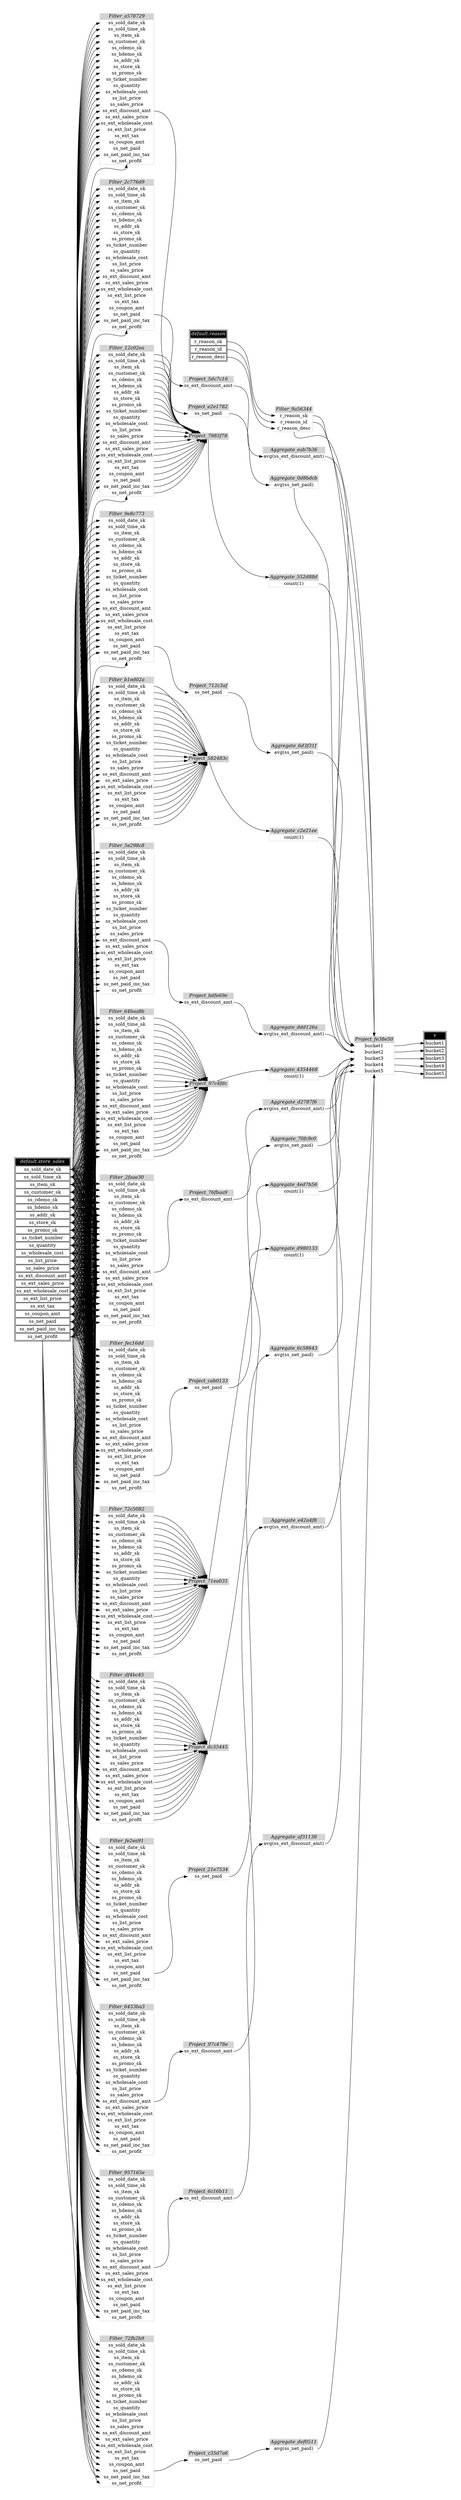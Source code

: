 // Automatically generated by TPCDSFlowTestSuite


digraph {
  graph [pad="0.5" nodesep="0.5" ranksep="1" fontname="Helvetica" rankdir=LR];
  node [shape=plaintext]

  
"Aggregate_0d8bdcb" [label=<
<table color="lightgray" border="1" cellborder="0" cellspacing="0">
  <tr><td bgcolor="lightgray" port="nodeName"><i>Aggregate_0d8bdcb</i></td></tr>
  <tr><td port="0">avg(ss_net_paid)</td></tr>
</table>>];
     

"Aggregate_4354468" [label=<
<table color="lightgray" border="1" cellborder="0" cellspacing="0">
  <tr><td bgcolor="lightgray" port="nodeName"><i>Aggregate_4354468</i></td></tr>
  <tr><td port="0">count(1)</td></tr>
</table>>];
     

"Aggregate_4ed7b56" [label=<
<table color="lightgray" border="1" cellborder="0" cellspacing="0">
  <tr><td bgcolor="lightgray" port="nodeName"><i>Aggregate_4ed7b56</i></td></tr>
  <tr><td port="0">count(1)</td></tr>
</table>>];
     

"Aggregate_552d88d" [label=<
<table color="lightgray" border="1" cellborder="0" cellspacing="0">
  <tr><td bgcolor="lightgray" port="nodeName"><i>Aggregate_552d88d</i></td></tr>
  <tr><td port="0">count(1)</td></tr>
</table>>];
     

"Aggregate_6c58643" [label=<
<table color="lightgray" border="1" cellborder="0" cellspacing="0">
  <tr><td bgcolor="lightgray" port="nodeName"><i>Aggregate_6c58643</i></td></tr>
  <tr><td port="0">avg(ss_net_paid)</td></tr>
</table>>];
     

"Aggregate_6d3f31f" [label=<
<table color="lightgray" border="1" cellborder="0" cellspacing="0">
  <tr><td bgcolor="lightgray" port="nodeName"><i>Aggregate_6d3f31f</i></td></tr>
  <tr><td port="0">avg(ss_net_paid)</td></tr>
</table>>];
     

"Aggregate_70fc9c0" [label=<
<table color="lightgray" border="1" cellborder="0" cellspacing="0">
  <tr><td bgcolor="lightgray" port="nodeName"><i>Aggregate_70fc9c0</i></td></tr>
  <tr><td port="0">avg(ss_net_paid)</td></tr>
</table>>];
     

"Aggregate_af31138" [label=<
<table color="lightgray" border="1" cellborder="0" cellspacing="0">
  <tr><td bgcolor="lightgray" port="nodeName"><i>Aggregate_af31138</i></td></tr>
  <tr><td port="0">avg(ss_ext_discount_amt)</td></tr>
</table>>];
     

"Aggregate_c2e21ee" [label=<
<table color="lightgray" border="1" cellborder="0" cellspacing="0">
  <tr><td bgcolor="lightgray" port="nodeName"><i>Aggregate_c2e21ee</i></td></tr>
  <tr><td port="0">count(1)</td></tr>
</table>>];
     

"Aggregate_d2787f6" [label=<
<table color="lightgray" border="1" cellborder="0" cellspacing="0">
  <tr><td bgcolor="lightgray" port="nodeName"><i>Aggregate_d2787f6</i></td></tr>
  <tr><td port="0">avg(ss_ext_discount_amt)</td></tr>
</table>>];
     

"Aggregate_d980133" [label=<
<table color="lightgray" border="1" cellborder="0" cellspacing="0">
  <tr><td bgcolor="lightgray" port="nodeName"><i>Aggregate_d980133</i></td></tr>
  <tr><td port="0">count(1)</td></tr>
</table>>];
     

"Aggregate_ddd126a" [label=<
<table color="lightgray" border="1" cellborder="0" cellspacing="0">
  <tr><td bgcolor="lightgray" port="nodeName"><i>Aggregate_ddd126a</i></td></tr>
  <tr><td port="0">avg(ss_ext_discount_amt)</td></tr>
</table>>];
     

"Aggregate_def0511" [label=<
<table color="lightgray" border="1" cellborder="0" cellspacing="0">
  <tr><td bgcolor="lightgray" port="nodeName"><i>Aggregate_def0511</i></td></tr>
  <tr><td port="0">avg(ss_net_paid)</td></tr>
</table>>];
     

"Aggregate_e42a4f8" [label=<
<table color="lightgray" border="1" cellborder="0" cellspacing="0">
  <tr><td bgcolor="lightgray" port="nodeName"><i>Aggregate_e42a4f8</i></td></tr>
  <tr><td port="0">avg(ss_ext_discount_amt)</td></tr>
</table>>];
     

"Aggregate_eab7b36" [label=<
<table color="lightgray" border="1" cellborder="0" cellspacing="0">
  <tr><td bgcolor="lightgray" port="nodeName"><i>Aggregate_eab7b36</i></td></tr>
  <tr><td port="0">avg(ss_ext_discount_amt)</td></tr>
</table>>];
     

"Filter_12c02ea" [label=<
<table color="lightgray" border="1" cellborder="0" cellspacing="0">
  <tr><td bgcolor="lightgray" port="nodeName"><i>Filter_12c02ea</i></td></tr>
  <tr><td port="0">ss_sold_date_sk</td></tr>
<tr><td port="1">ss_sold_time_sk</td></tr>
<tr><td port="2">ss_item_sk</td></tr>
<tr><td port="3">ss_customer_sk</td></tr>
<tr><td port="4">ss_cdemo_sk</td></tr>
<tr><td port="5">ss_hdemo_sk</td></tr>
<tr><td port="6">ss_addr_sk</td></tr>
<tr><td port="7">ss_store_sk</td></tr>
<tr><td port="8">ss_promo_sk</td></tr>
<tr><td port="9">ss_ticket_number</td></tr>
<tr><td port="10">ss_quantity</td></tr>
<tr><td port="11">ss_wholesale_cost</td></tr>
<tr><td port="12">ss_list_price</td></tr>
<tr><td port="13">ss_sales_price</td></tr>
<tr><td port="14">ss_ext_discount_amt</td></tr>
<tr><td port="15">ss_ext_sales_price</td></tr>
<tr><td port="16">ss_ext_wholesale_cost</td></tr>
<tr><td port="17">ss_ext_list_price</td></tr>
<tr><td port="18">ss_ext_tax</td></tr>
<tr><td port="19">ss_coupon_amt</td></tr>
<tr><td port="20">ss_net_paid</td></tr>
<tr><td port="21">ss_net_paid_inc_tax</td></tr>
<tr><td port="22">ss_net_profit</td></tr>
</table>>];
     

"Filter_2c776d9" [label=<
<table color="lightgray" border="1" cellborder="0" cellspacing="0">
  <tr><td bgcolor="lightgray" port="nodeName"><i>Filter_2c776d9</i></td></tr>
  <tr><td port="0">ss_sold_date_sk</td></tr>
<tr><td port="1">ss_sold_time_sk</td></tr>
<tr><td port="2">ss_item_sk</td></tr>
<tr><td port="3">ss_customer_sk</td></tr>
<tr><td port="4">ss_cdemo_sk</td></tr>
<tr><td port="5">ss_hdemo_sk</td></tr>
<tr><td port="6">ss_addr_sk</td></tr>
<tr><td port="7">ss_store_sk</td></tr>
<tr><td port="8">ss_promo_sk</td></tr>
<tr><td port="9">ss_ticket_number</td></tr>
<tr><td port="10">ss_quantity</td></tr>
<tr><td port="11">ss_wholesale_cost</td></tr>
<tr><td port="12">ss_list_price</td></tr>
<tr><td port="13">ss_sales_price</td></tr>
<tr><td port="14">ss_ext_discount_amt</td></tr>
<tr><td port="15">ss_ext_sales_price</td></tr>
<tr><td port="16">ss_ext_wholesale_cost</td></tr>
<tr><td port="17">ss_ext_list_price</td></tr>
<tr><td port="18">ss_ext_tax</td></tr>
<tr><td port="19">ss_coupon_amt</td></tr>
<tr><td port="20">ss_net_paid</td></tr>
<tr><td port="21">ss_net_paid_inc_tax</td></tr>
<tr><td port="22">ss_net_profit</td></tr>
</table>>];
     

"Filter_2faae30" [label=<
<table color="lightgray" border="1" cellborder="0" cellspacing="0">
  <tr><td bgcolor="lightgray" port="nodeName"><i>Filter_2faae30</i></td></tr>
  <tr><td port="0">ss_sold_date_sk</td></tr>
<tr><td port="1">ss_sold_time_sk</td></tr>
<tr><td port="2">ss_item_sk</td></tr>
<tr><td port="3">ss_customer_sk</td></tr>
<tr><td port="4">ss_cdemo_sk</td></tr>
<tr><td port="5">ss_hdemo_sk</td></tr>
<tr><td port="6">ss_addr_sk</td></tr>
<tr><td port="7">ss_store_sk</td></tr>
<tr><td port="8">ss_promo_sk</td></tr>
<tr><td port="9">ss_ticket_number</td></tr>
<tr><td port="10">ss_quantity</td></tr>
<tr><td port="11">ss_wholesale_cost</td></tr>
<tr><td port="12">ss_list_price</td></tr>
<tr><td port="13">ss_sales_price</td></tr>
<tr><td port="14">ss_ext_discount_amt</td></tr>
<tr><td port="15">ss_ext_sales_price</td></tr>
<tr><td port="16">ss_ext_wholesale_cost</td></tr>
<tr><td port="17">ss_ext_list_price</td></tr>
<tr><td port="18">ss_ext_tax</td></tr>
<tr><td port="19">ss_coupon_amt</td></tr>
<tr><td port="20">ss_net_paid</td></tr>
<tr><td port="21">ss_net_paid_inc_tax</td></tr>
<tr><td port="22">ss_net_profit</td></tr>
</table>>];
     

"Filter_5e298c8" [label=<
<table color="lightgray" border="1" cellborder="0" cellspacing="0">
  <tr><td bgcolor="lightgray" port="nodeName"><i>Filter_5e298c8</i></td></tr>
  <tr><td port="0">ss_sold_date_sk</td></tr>
<tr><td port="1">ss_sold_time_sk</td></tr>
<tr><td port="2">ss_item_sk</td></tr>
<tr><td port="3">ss_customer_sk</td></tr>
<tr><td port="4">ss_cdemo_sk</td></tr>
<tr><td port="5">ss_hdemo_sk</td></tr>
<tr><td port="6">ss_addr_sk</td></tr>
<tr><td port="7">ss_store_sk</td></tr>
<tr><td port="8">ss_promo_sk</td></tr>
<tr><td port="9">ss_ticket_number</td></tr>
<tr><td port="10">ss_quantity</td></tr>
<tr><td port="11">ss_wholesale_cost</td></tr>
<tr><td port="12">ss_list_price</td></tr>
<tr><td port="13">ss_sales_price</td></tr>
<tr><td port="14">ss_ext_discount_amt</td></tr>
<tr><td port="15">ss_ext_sales_price</td></tr>
<tr><td port="16">ss_ext_wholesale_cost</td></tr>
<tr><td port="17">ss_ext_list_price</td></tr>
<tr><td port="18">ss_ext_tax</td></tr>
<tr><td port="19">ss_coupon_amt</td></tr>
<tr><td port="20">ss_net_paid</td></tr>
<tr><td port="21">ss_net_paid_inc_tax</td></tr>
<tr><td port="22">ss_net_profit</td></tr>
</table>>];
     

"Filter_6453ba3" [label=<
<table color="lightgray" border="1" cellborder="0" cellspacing="0">
  <tr><td bgcolor="lightgray" port="nodeName"><i>Filter_6453ba3</i></td></tr>
  <tr><td port="0">ss_sold_date_sk</td></tr>
<tr><td port="1">ss_sold_time_sk</td></tr>
<tr><td port="2">ss_item_sk</td></tr>
<tr><td port="3">ss_customer_sk</td></tr>
<tr><td port="4">ss_cdemo_sk</td></tr>
<tr><td port="5">ss_hdemo_sk</td></tr>
<tr><td port="6">ss_addr_sk</td></tr>
<tr><td port="7">ss_store_sk</td></tr>
<tr><td port="8">ss_promo_sk</td></tr>
<tr><td port="9">ss_ticket_number</td></tr>
<tr><td port="10">ss_quantity</td></tr>
<tr><td port="11">ss_wholesale_cost</td></tr>
<tr><td port="12">ss_list_price</td></tr>
<tr><td port="13">ss_sales_price</td></tr>
<tr><td port="14">ss_ext_discount_amt</td></tr>
<tr><td port="15">ss_ext_sales_price</td></tr>
<tr><td port="16">ss_ext_wholesale_cost</td></tr>
<tr><td port="17">ss_ext_list_price</td></tr>
<tr><td port="18">ss_ext_tax</td></tr>
<tr><td port="19">ss_coupon_amt</td></tr>
<tr><td port="20">ss_net_paid</td></tr>
<tr><td port="21">ss_net_paid_inc_tax</td></tr>
<tr><td port="22">ss_net_profit</td></tr>
</table>>];
     

"Filter_64baa8b" [label=<
<table color="lightgray" border="1" cellborder="0" cellspacing="0">
  <tr><td bgcolor="lightgray" port="nodeName"><i>Filter_64baa8b</i></td></tr>
  <tr><td port="0">ss_sold_date_sk</td></tr>
<tr><td port="1">ss_sold_time_sk</td></tr>
<tr><td port="2">ss_item_sk</td></tr>
<tr><td port="3">ss_customer_sk</td></tr>
<tr><td port="4">ss_cdemo_sk</td></tr>
<tr><td port="5">ss_hdemo_sk</td></tr>
<tr><td port="6">ss_addr_sk</td></tr>
<tr><td port="7">ss_store_sk</td></tr>
<tr><td port="8">ss_promo_sk</td></tr>
<tr><td port="9">ss_ticket_number</td></tr>
<tr><td port="10">ss_quantity</td></tr>
<tr><td port="11">ss_wholesale_cost</td></tr>
<tr><td port="12">ss_list_price</td></tr>
<tr><td port="13">ss_sales_price</td></tr>
<tr><td port="14">ss_ext_discount_amt</td></tr>
<tr><td port="15">ss_ext_sales_price</td></tr>
<tr><td port="16">ss_ext_wholesale_cost</td></tr>
<tr><td port="17">ss_ext_list_price</td></tr>
<tr><td port="18">ss_ext_tax</td></tr>
<tr><td port="19">ss_coupon_amt</td></tr>
<tr><td port="20">ss_net_paid</td></tr>
<tr><td port="21">ss_net_paid_inc_tax</td></tr>
<tr><td port="22">ss_net_profit</td></tr>
</table>>];
     

"Filter_72c5082" [label=<
<table color="lightgray" border="1" cellborder="0" cellspacing="0">
  <tr><td bgcolor="lightgray" port="nodeName"><i>Filter_72c5082</i></td></tr>
  <tr><td port="0">ss_sold_date_sk</td></tr>
<tr><td port="1">ss_sold_time_sk</td></tr>
<tr><td port="2">ss_item_sk</td></tr>
<tr><td port="3">ss_customer_sk</td></tr>
<tr><td port="4">ss_cdemo_sk</td></tr>
<tr><td port="5">ss_hdemo_sk</td></tr>
<tr><td port="6">ss_addr_sk</td></tr>
<tr><td port="7">ss_store_sk</td></tr>
<tr><td port="8">ss_promo_sk</td></tr>
<tr><td port="9">ss_ticket_number</td></tr>
<tr><td port="10">ss_quantity</td></tr>
<tr><td port="11">ss_wholesale_cost</td></tr>
<tr><td port="12">ss_list_price</td></tr>
<tr><td port="13">ss_sales_price</td></tr>
<tr><td port="14">ss_ext_discount_amt</td></tr>
<tr><td port="15">ss_ext_sales_price</td></tr>
<tr><td port="16">ss_ext_wholesale_cost</td></tr>
<tr><td port="17">ss_ext_list_price</td></tr>
<tr><td port="18">ss_ext_tax</td></tr>
<tr><td port="19">ss_coupon_amt</td></tr>
<tr><td port="20">ss_net_paid</td></tr>
<tr><td port="21">ss_net_paid_inc_tax</td></tr>
<tr><td port="22">ss_net_profit</td></tr>
</table>>];
     

"Filter_72fb2b9" [label=<
<table color="lightgray" border="1" cellborder="0" cellspacing="0">
  <tr><td bgcolor="lightgray" port="nodeName"><i>Filter_72fb2b9</i></td></tr>
  <tr><td port="0">ss_sold_date_sk</td></tr>
<tr><td port="1">ss_sold_time_sk</td></tr>
<tr><td port="2">ss_item_sk</td></tr>
<tr><td port="3">ss_customer_sk</td></tr>
<tr><td port="4">ss_cdemo_sk</td></tr>
<tr><td port="5">ss_hdemo_sk</td></tr>
<tr><td port="6">ss_addr_sk</td></tr>
<tr><td port="7">ss_store_sk</td></tr>
<tr><td port="8">ss_promo_sk</td></tr>
<tr><td port="9">ss_ticket_number</td></tr>
<tr><td port="10">ss_quantity</td></tr>
<tr><td port="11">ss_wholesale_cost</td></tr>
<tr><td port="12">ss_list_price</td></tr>
<tr><td port="13">ss_sales_price</td></tr>
<tr><td port="14">ss_ext_discount_amt</td></tr>
<tr><td port="15">ss_ext_sales_price</td></tr>
<tr><td port="16">ss_ext_wholesale_cost</td></tr>
<tr><td port="17">ss_ext_list_price</td></tr>
<tr><td port="18">ss_ext_tax</td></tr>
<tr><td port="19">ss_coupon_amt</td></tr>
<tr><td port="20">ss_net_paid</td></tr>
<tr><td port="21">ss_net_paid_inc_tax</td></tr>
<tr><td port="22">ss_net_profit</td></tr>
</table>>];
     

"Filter_957165e" [label=<
<table color="lightgray" border="1" cellborder="0" cellspacing="0">
  <tr><td bgcolor="lightgray" port="nodeName"><i>Filter_957165e</i></td></tr>
  <tr><td port="0">ss_sold_date_sk</td></tr>
<tr><td port="1">ss_sold_time_sk</td></tr>
<tr><td port="2">ss_item_sk</td></tr>
<tr><td port="3">ss_customer_sk</td></tr>
<tr><td port="4">ss_cdemo_sk</td></tr>
<tr><td port="5">ss_hdemo_sk</td></tr>
<tr><td port="6">ss_addr_sk</td></tr>
<tr><td port="7">ss_store_sk</td></tr>
<tr><td port="8">ss_promo_sk</td></tr>
<tr><td port="9">ss_ticket_number</td></tr>
<tr><td port="10">ss_quantity</td></tr>
<tr><td port="11">ss_wholesale_cost</td></tr>
<tr><td port="12">ss_list_price</td></tr>
<tr><td port="13">ss_sales_price</td></tr>
<tr><td port="14">ss_ext_discount_amt</td></tr>
<tr><td port="15">ss_ext_sales_price</td></tr>
<tr><td port="16">ss_ext_wholesale_cost</td></tr>
<tr><td port="17">ss_ext_list_price</td></tr>
<tr><td port="18">ss_ext_tax</td></tr>
<tr><td port="19">ss_coupon_amt</td></tr>
<tr><td port="20">ss_net_paid</td></tr>
<tr><td port="21">ss_net_paid_inc_tax</td></tr>
<tr><td port="22">ss_net_profit</td></tr>
</table>>];
     

"Filter_9a56344" [label=<
<table color="lightgray" border="1" cellborder="0" cellspacing="0">
  <tr><td bgcolor="lightgray" port="nodeName"><i>Filter_9a56344</i></td></tr>
  <tr><td port="0">r_reason_sk</td></tr>
<tr><td port="1">r_reason_id</td></tr>
<tr><td port="2">r_reason_desc</td></tr>
</table>>];
     

"Filter_9e8c773" [label=<
<table color="lightgray" border="1" cellborder="0" cellspacing="0">
  <tr><td bgcolor="lightgray" port="nodeName"><i>Filter_9e8c773</i></td></tr>
  <tr><td port="0">ss_sold_date_sk</td></tr>
<tr><td port="1">ss_sold_time_sk</td></tr>
<tr><td port="2">ss_item_sk</td></tr>
<tr><td port="3">ss_customer_sk</td></tr>
<tr><td port="4">ss_cdemo_sk</td></tr>
<tr><td port="5">ss_hdemo_sk</td></tr>
<tr><td port="6">ss_addr_sk</td></tr>
<tr><td port="7">ss_store_sk</td></tr>
<tr><td port="8">ss_promo_sk</td></tr>
<tr><td port="9">ss_ticket_number</td></tr>
<tr><td port="10">ss_quantity</td></tr>
<tr><td port="11">ss_wholesale_cost</td></tr>
<tr><td port="12">ss_list_price</td></tr>
<tr><td port="13">ss_sales_price</td></tr>
<tr><td port="14">ss_ext_discount_amt</td></tr>
<tr><td port="15">ss_ext_sales_price</td></tr>
<tr><td port="16">ss_ext_wholesale_cost</td></tr>
<tr><td port="17">ss_ext_list_price</td></tr>
<tr><td port="18">ss_ext_tax</td></tr>
<tr><td port="19">ss_coupon_amt</td></tr>
<tr><td port="20">ss_net_paid</td></tr>
<tr><td port="21">ss_net_paid_inc_tax</td></tr>
<tr><td port="22">ss_net_profit</td></tr>
</table>>];
     

"Filter_a578729" [label=<
<table color="lightgray" border="1" cellborder="0" cellspacing="0">
  <tr><td bgcolor="lightgray" port="nodeName"><i>Filter_a578729</i></td></tr>
  <tr><td port="0">ss_sold_date_sk</td></tr>
<tr><td port="1">ss_sold_time_sk</td></tr>
<tr><td port="2">ss_item_sk</td></tr>
<tr><td port="3">ss_customer_sk</td></tr>
<tr><td port="4">ss_cdemo_sk</td></tr>
<tr><td port="5">ss_hdemo_sk</td></tr>
<tr><td port="6">ss_addr_sk</td></tr>
<tr><td port="7">ss_store_sk</td></tr>
<tr><td port="8">ss_promo_sk</td></tr>
<tr><td port="9">ss_ticket_number</td></tr>
<tr><td port="10">ss_quantity</td></tr>
<tr><td port="11">ss_wholesale_cost</td></tr>
<tr><td port="12">ss_list_price</td></tr>
<tr><td port="13">ss_sales_price</td></tr>
<tr><td port="14">ss_ext_discount_amt</td></tr>
<tr><td port="15">ss_ext_sales_price</td></tr>
<tr><td port="16">ss_ext_wholesale_cost</td></tr>
<tr><td port="17">ss_ext_list_price</td></tr>
<tr><td port="18">ss_ext_tax</td></tr>
<tr><td port="19">ss_coupon_amt</td></tr>
<tr><td port="20">ss_net_paid</td></tr>
<tr><td port="21">ss_net_paid_inc_tax</td></tr>
<tr><td port="22">ss_net_profit</td></tr>
</table>>];
     

"Filter_b1ed02a" [label=<
<table color="lightgray" border="1" cellborder="0" cellspacing="0">
  <tr><td bgcolor="lightgray" port="nodeName"><i>Filter_b1ed02a</i></td></tr>
  <tr><td port="0">ss_sold_date_sk</td></tr>
<tr><td port="1">ss_sold_time_sk</td></tr>
<tr><td port="2">ss_item_sk</td></tr>
<tr><td port="3">ss_customer_sk</td></tr>
<tr><td port="4">ss_cdemo_sk</td></tr>
<tr><td port="5">ss_hdemo_sk</td></tr>
<tr><td port="6">ss_addr_sk</td></tr>
<tr><td port="7">ss_store_sk</td></tr>
<tr><td port="8">ss_promo_sk</td></tr>
<tr><td port="9">ss_ticket_number</td></tr>
<tr><td port="10">ss_quantity</td></tr>
<tr><td port="11">ss_wholesale_cost</td></tr>
<tr><td port="12">ss_list_price</td></tr>
<tr><td port="13">ss_sales_price</td></tr>
<tr><td port="14">ss_ext_discount_amt</td></tr>
<tr><td port="15">ss_ext_sales_price</td></tr>
<tr><td port="16">ss_ext_wholesale_cost</td></tr>
<tr><td port="17">ss_ext_list_price</td></tr>
<tr><td port="18">ss_ext_tax</td></tr>
<tr><td port="19">ss_coupon_amt</td></tr>
<tr><td port="20">ss_net_paid</td></tr>
<tr><td port="21">ss_net_paid_inc_tax</td></tr>
<tr><td port="22">ss_net_profit</td></tr>
</table>>];
     

"Filter_df4bc45" [label=<
<table color="lightgray" border="1" cellborder="0" cellspacing="0">
  <tr><td bgcolor="lightgray" port="nodeName"><i>Filter_df4bc45</i></td></tr>
  <tr><td port="0">ss_sold_date_sk</td></tr>
<tr><td port="1">ss_sold_time_sk</td></tr>
<tr><td port="2">ss_item_sk</td></tr>
<tr><td port="3">ss_customer_sk</td></tr>
<tr><td port="4">ss_cdemo_sk</td></tr>
<tr><td port="5">ss_hdemo_sk</td></tr>
<tr><td port="6">ss_addr_sk</td></tr>
<tr><td port="7">ss_store_sk</td></tr>
<tr><td port="8">ss_promo_sk</td></tr>
<tr><td port="9">ss_ticket_number</td></tr>
<tr><td port="10">ss_quantity</td></tr>
<tr><td port="11">ss_wholesale_cost</td></tr>
<tr><td port="12">ss_list_price</td></tr>
<tr><td port="13">ss_sales_price</td></tr>
<tr><td port="14">ss_ext_discount_amt</td></tr>
<tr><td port="15">ss_ext_sales_price</td></tr>
<tr><td port="16">ss_ext_wholesale_cost</td></tr>
<tr><td port="17">ss_ext_list_price</td></tr>
<tr><td port="18">ss_ext_tax</td></tr>
<tr><td port="19">ss_coupon_amt</td></tr>
<tr><td port="20">ss_net_paid</td></tr>
<tr><td port="21">ss_net_paid_inc_tax</td></tr>
<tr><td port="22">ss_net_profit</td></tr>
</table>>];
     

"Filter_fe2ea91" [label=<
<table color="lightgray" border="1" cellborder="0" cellspacing="0">
  <tr><td bgcolor="lightgray" port="nodeName"><i>Filter_fe2ea91</i></td></tr>
  <tr><td port="0">ss_sold_date_sk</td></tr>
<tr><td port="1">ss_sold_time_sk</td></tr>
<tr><td port="2">ss_item_sk</td></tr>
<tr><td port="3">ss_customer_sk</td></tr>
<tr><td port="4">ss_cdemo_sk</td></tr>
<tr><td port="5">ss_hdemo_sk</td></tr>
<tr><td port="6">ss_addr_sk</td></tr>
<tr><td port="7">ss_store_sk</td></tr>
<tr><td port="8">ss_promo_sk</td></tr>
<tr><td port="9">ss_ticket_number</td></tr>
<tr><td port="10">ss_quantity</td></tr>
<tr><td port="11">ss_wholesale_cost</td></tr>
<tr><td port="12">ss_list_price</td></tr>
<tr><td port="13">ss_sales_price</td></tr>
<tr><td port="14">ss_ext_discount_amt</td></tr>
<tr><td port="15">ss_ext_sales_price</td></tr>
<tr><td port="16">ss_ext_wholesale_cost</td></tr>
<tr><td port="17">ss_ext_list_price</td></tr>
<tr><td port="18">ss_ext_tax</td></tr>
<tr><td port="19">ss_coupon_amt</td></tr>
<tr><td port="20">ss_net_paid</td></tr>
<tr><td port="21">ss_net_paid_inc_tax</td></tr>
<tr><td port="22">ss_net_profit</td></tr>
</table>>];
     

"Filter_fec16dd" [label=<
<table color="lightgray" border="1" cellborder="0" cellspacing="0">
  <tr><td bgcolor="lightgray" port="nodeName"><i>Filter_fec16dd</i></td></tr>
  <tr><td port="0">ss_sold_date_sk</td></tr>
<tr><td port="1">ss_sold_time_sk</td></tr>
<tr><td port="2">ss_item_sk</td></tr>
<tr><td port="3">ss_customer_sk</td></tr>
<tr><td port="4">ss_cdemo_sk</td></tr>
<tr><td port="5">ss_hdemo_sk</td></tr>
<tr><td port="6">ss_addr_sk</td></tr>
<tr><td port="7">ss_store_sk</td></tr>
<tr><td port="8">ss_promo_sk</td></tr>
<tr><td port="9">ss_ticket_number</td></tr>
<tr><td port="10">ss_quantity</td></tr>
<tr><td port="11">ss_wholesale_cost</td></tr>
<tr><td port="12">ss_list_price</td></tr>
<tr><td port="13">ss_sales_price</td></tr>
<tr><td port="14">ss_ext_discount_amt</td></tr>
<tr><td port="15">ss_ext_sales_price</td></tr>
<tr><td port="16">ss_ext_wholesale_cost</td></tr>
<tr><td port="17">ss_ext_list_price</td></tr>
<tr><td port="18">ss_ext_tax</td></tr>
<tr><td port="19">ss_coupon_amt</td></tr>
<tr><td port="20">ss_net_paid</td></tr>
<tr><td port="21">ss_net_paid_inc_tax</td></tr>
<tr><td port="22">ss_net_profit</td></tr>
</table>>];
     

"Project_21e7534" [label=<
<table color="lightgray" border="1" cellborder="0" cellspacing="0">
  <tr><td bgcolor="lightgray" port="nodeName"><i>Project_21e7534</i></td></tr>
  <tr><td port="0">ss_net_paid</td></tr>
</table>>];
     

"Project_582483c" [label=<
<table color="lightgray" border="1" cellborder="0" cellspacing="0">
  <tr><td bgcolor="lightgray" port="nodeName"><i>Project_582483c</i></td></tr>
  
</table>>];
     

"Project_5dc7c16" [label=<
<table color="lightgray" border="1" cellborder="0" cellspacing="0">
  <tr><td bgcolor="lightgray" port="nodeName"><i>Project_5dc7c16</i></td></tr>
  <tr><td port="0">ss_ext_discount_amt</td></tr>
</table>>];
     

"Project_6c16b11" [label=<
<table color="lightgray" border="1" cellborder="0" cellspacing="0">
  <tr><td bgcolor="lightgray" port="nodeName"><i>Project_6c16b11</i></td></tr>
  <tr><td port="0">ss_ext_discount_amt</td></tr>
</table>>];
     

"Project_712c3af" [label=<
<table color="lightgray" border="1" cellborder="0" cellspacing="0">
  <tr><td bgcolor="lightgray" port="nodeName"><i>Project_712c3af</i></td></tr>
  <tr><td port="0">ss_net_paid</td></tr>
</table>>];
     

"Project_71ea031" [label=<
<table color="lightgray" border="1" cellborder="0" cellspacing="0">
  <tr><td bgcolor="lightgray" port="nodeName"><i>Project_71ea031</i></td></tr>
  
</table>>];
     

"Project_76fbaa9" [label=<
<table color="lightgray" border="1" cellborder="0" cellspacing="0">
  <tr><td bgcolor="lightgray" port="nodeName"><i>Project_76fbaa9</i></td></tr>
  <tr><td port="0">ss_ext_discount_amt</td></tr>
</table>>];
     

"Project_7985f78" [label=<
<table color="lightgray" border="1" cellborder="0" cellspacing="0">
  <tr><td bgcolor="lightgray" port="nodeName"><i>Project_7985f78</i></td></tr>
  
</table>>];
     

"Project_97c478e" [label=<
<table color="lightgray" border="1" cellborder="0" cellspacing="0">
  <tr><td bgcolor="lightgray" port="nodeName"><i>Project_97c478e</i></td></tr>
  <tr><td port="0">ss_ext_discount_amt</td></tr>
</table>>];
     

"Project_97c4fdc" [label=<
<table color="lightgray" border="1" cellborder="0" cellspacing="0">
  <tr><td bgcolor="lightgray" port="nodeName"><i>Project_97c4fdc</i></td></tr>
  
</table>>];
     

"Project_bdfe69e" [label=<
<table color="lightgray" border="1" cellborder="0" cellspacing="0">
  <tr><td bgcolor="lightgray" port="nodeName"><i>Project_bdfe69e</i></td></tr>
  <tr><td port="0">ss_ext_discount_amt</td></tr>
</table>>];
     

"Project_c35d7a6" [label=<
<table color="lightgray" border="1" cellborder="0" cellspacing="0">
  <tr><td bgcolor="lightgray" port="nodeName"><i>Project_c35d7a6</i></td></tr>
  <tr><td port="0">ss_net_paid</td></tr>
</table>>];
     

"Project_cab0133" [label=<
<table color="lightgray" border="1" cellborder="0" cellspacing="0">
  <tr><td bgcolor="lightgray" port="nodeName"><i>Project_cab0133</i></td></tr>
  <tr><td port="0">ss_net_paid</td></tr>
</table>>];
     

"Project_dc35445" [label=<
<table color="lightgray" border="1" cellborder="0" cellspacing="0">
  <tr><td bgcolor="lightgray" port="nodeName"><i>Project_dc35445</i></td></tr>
  
</table>>];
     

"Project_e2e1782" [label=<
<table color="lightgray" border="1" cellborder="0" cellspacing="0">
  <tr><td bgcolor="lightgray" port="nodeName"><i>Project_e2e1782</i></td></tr>
  <tr><td port="0">ss_net_paid</td></tr>
</table>>];
     

"Project_fe38e50" [label=<
<table color="lightgray" border="1" cellborder="0" cellspacing="0">
  <tr><td bgcolor="lightgray" port="nodeName"><i>Project_fe38e50</i></td></tr>
  <tr><td port="0">bucket1</td></tr>
<tr><td port="1">bucket2</td></tr>
<tr><td port="2">bucket3</td></tr>
<tr><td port="3">bucket4</td></tr>
<tr><td port="4">bucket5</td></tr>
</table>>];
     

"default.reason" [color="black" label=<
<table>
  <tr><td bgcolor="black" port="nodeName"><i><font color="white">default.reason</font></i></td></tr>
  <tr><td port="0">r_reason_sk</td></tr>
<tr><td port="1">r_reason_id</td></tr>
<tr><td port="2">r_reason_desc</td></tr>
</table>>];
     

"default.store_sales" [color="black" label=<
<table>
  <tr><td bgcolor="black" port="nodeName"><i><font color="white">default.store_sales</font></i></td></tr>
  <tr><td port="0">ss_sold_date_sk</td></tr>
<tr><td port="1">ss_sold_time_sk</td></tr>
<tr><td port="2">ss_item_sk</td></tr>
<tr><td port="3">ss_customer_sk</td></tr>
<tr><td port="4">ss_cdemo_sk</td></tr>
<tr><td port="5">ss_hdemo_sk</td></tr>
<tr><td port="6">ss_addr_sk</td></tr>
<tr><td port="7">ss_store_sk</td></tr>
<tr><td port="8">ss_promo_sk</td></tr>
<tr><td port="9">ss_ticket_number</td></tr>
<tr><td port="10">ss_quantity</td></tr>
<tr><td port="11">ss_wholesale_cost</td></tr>
<tr><td port="12">ss_list_price</td></tr>
<tr><td port="13">ss_sales_price</td></tr>
<tr><td port="14">ss_ext_discount_amt</td></tr>
<tr><td port="15">ss_ext_sales_price</td></tr>
<tr><td port="16">ss_ext_wholesale_cost</td></tr>
<tr><td port="17">ss_ext_list_price</td></tr>
<tr><td port="18">ss_ext_tax</td></tr>
<tr><td port="19">ss_coupon_amt</td></tr>
<tr><td port="20">ss_net_paid</td></tr>
<tr><td port="21">ss_net_paid_inc_tax</td></tr>
<tr><td port="22">ss_net_profit</td></tr>
</table>>];
     

"v" [color="black" label=<
<table>
  <tr><td bgcolor="black" port="nodeName"><i><font color="white">v</font></i></td></tr>
  <tr><td port="0">bucket1</td></tr>
<tr><td port="1">bucket2</td></tr>
<tr><td port="2">bucket3</td></tr>
<tr><td port="3">bucket4</td></tr>
<tr><td port="4">bucket5</td></tr>
</table>>];
     
  "Aggregate_0d8bdcb":0 -> "Project_fe38e50":0;
"Aggregate_4354468":0 -> "Project_fe38e50":2;
"Aggregate_4ed7b56":0 -> "Project_fe38e50":4;
"Aggregate_552d88d":0 -> "Project_fe38e50":0;
"Aggregate_6c58643":0 -> "Project_fe38e50":3;
"Aggregate_6d3f31f":0 -> "Project_fe38e50":1;
"Aggregate_70fc9c0":0 -> "Project_fe38e50":2;
"Aggregate_af31138":0 -> "Project_fe38e50":2;
"Aggregate_c2e21ee":0 -> "Project_fe38e50":1;
"Aggregate_d2787f6":0 -> "Project_fe38e50":3;
"Aggregate_d980133":0 -> "Project_fe38e50":3;
"Aggregate_ddd126a":0 -> "Project_fe38e50":1;
"Aggregate_def0511":0 -> "Project_fe38e50":4;
"Aggregate_e42a4f8":0 -> "Project_fe38e50":4;
"Aggregate_eab7b36":0 -> "Project_fe38e50":0;
"Filter_12c02ea":0 -> "Project_7985f78":nodeName;
"Filter_12c02ea":1 -> "Project_7985f78":nodeName;
"Filter_12c02ea":10 -> "Project_7985f78":nodeName;
"Filter_12c02ea":11 -> "Project_7985f78":nodeName;
"Filter_12c02ea":12 -> "Project_7985f78":nodeName;
"Filter_12c02ea":13 -> "Project_7985f78":nodeName;
"Filter_12c02ea":14 -> "Project_7985f78":nodeName;
"Filter_12c02ea":15 -> "Project_7985f78":nodeName;
"Filter_12c02ea":16 -> "Project_7985f78":nodeName;
"Filter_12c02ea":17 -> "Project_7985f78":nodeName;
"Filter_12c02ea":18 -> "Project_7985f78":nodeName;
"Filter_12c02ea":19 -> "Project_7985f78":nodeName;
"Filter_12c02ea":2 -> "Project_7985f78":nodeName;
"Filter_12c02ea":20 -> "Project_7985f78":nodeName;
"Filter_12c02ea":21 -> "Project_7985f78":nodeName;
"Filter_12c02ea":22 -> "Project_7985f78":nodeName;
"Filter_12c02ea":3 -> "Project_7985f78":nodeName;
"Filter_12c02ea":4 -> "Project_7985f78":nodeName;
"Filter_12c02ea":5 -> "Project_7985f78":nodeName;
"Filter_12c02ea":6 -> "Project_7985f78":nodeName;
"Filter_12c02ea":7 -> "Project_7985f78":nodeName;
"Filter_12c02ea":8 -> "Project_7985f78":nodeName;
"Filter_12c02ea":9 -> "Project_7985f78":nodeName;
"Filter_2c776d9":20 -> "Project_e2e1782":0;
"Filter_2faae30":14 -> "Project_76fbaa9":0;
"Filter_5e298c8":14 -> "Project_bdfe69e":0;
"Filter_6453ba3":14 -> "Project_97c478e":0;
"Filter_64baa8b":0 -> "Project_97c4fdc":nodeName;
"Filter_64baa8b":1 -> "Project_97c4fdc":nodeName;
"Filter_64baa8b":10 -> "Project_97c4fdc":nodeName;
"Filter_64baa8b":11 -> "Project_97c4fdc":nodeName;
"Filter_64baa8b":12 -> "Project_97c4fdc":nodeName;
"Filter_64baa8b":13 -> "Project_97c4fdc":nodeName;
"Filter_64baa8b":14 -> "Project_97c4fdc":nodeName;
"Filter_64baa8b":15 -> "Project_97c4fdc":nodeName;
"Filter_64baa8b":16 -> "Project_97c4fdc":nodeName;
"Filter_64baa8b":17 -> "Project_97c4fdc":nodeName;
"Filter_64baa8b":18 -> "Project_97c4fdc":nodeName;
"Filter_64baa8b":19 -> "Project_97c4fdc":nodeName;
"Filter_64baa8b":2 -> "Project_97c4fdc":nodeName;
"Filter_64baa8b":20 -> "Project_97c4fdc":nodeName;
"Filter_64baa8b":21 -> "Project_97c4fdc":nodeName;
"Filter_64baa8b":22 -> "Project_97c4fdc":nodeName;
"Filter_64baa8b":3 -> "Project_97c4fdc":nodeName;
"Filter_64baa8b":4 -> "Project_97c4fdc":nodeName;
"Filter_64baa8b":5 -> "Project_97c4fdc":nodeName;
"Filter_64baa8b":6 -> "Project_97c4fdc":nodeName;
"Filter_64baa8b":7 -> "Project_97c4fdc":nodeName;
"Filter_64baa8b":8 -> "Project_97c4fdc":nodeName;
"Filter_64baa8b":9 -> "Project_97c4fdc":nodeName;
"Filter_72c5082":0 -> "Project_71ea031":nodeName;
"Filter_72c5082":1 -> "Project_71ea031":nodeName;
"Filter_72c5082":10 -> "Project_71ea031":nodeName;
"Filter_72c5082":11 -> "Project_71ea031":nodeName;
"Filter_72c5082":12 -> "Project_71ea031":nodeName;
"Filter_72c5082":13 -> "Project_71ea031":nodeName;
"Filter_72c5082":14 -> "Project_71ea031":nodeName;
"Filter_72c5082":15 -> "Project_71ea031":nodeName;
"Filter_72c5082":16 -> "Project_71ea031":nodeName;
"Filter_72c5082":17 -> "Project_71ea031":nodeName;
"Filter_72c5082":18 -> "Project_71ea031":nodeName;
"Filter_72c5082":19 -> "Project_71ea031":nodeName;
"Filter_72c5082":2 -> "Project_71ea031":nodeName;
"Filter_72c5082":20 -> "Project_71ea031":nodeName;
"Filter_72c5082":21 -> "Project_71ea031":nodeName;
"Filter_72c5082":22 -> "Project_71ea031":nodeName;
"Filter_72c5082":3 -> "Project_71ea031":nodeName;
"Filter_72c5082":4 -> "Project_71ea031":nodeName;
"Filter_72c5082":5 -> "Project_71ea031":nodeName;
"Filter_72c5082":6 -> "Project_71ea031":nodeName;
"Filter_72c5082":7 -> "Project_71ea031":nodeName;
"Filter_72c5082":8 -> "Project_71ea031":nodeName;
"Filter_72c5082":9 -> "Project_71ea031":nodeName;
"Filter_72fb2b9":20 -> "Project_c35d7a6":0;
"Filter_957165e":14 -> "Project_6c16b11":0;
"Filter_9a56344":0 -> "Project_fe38e50":nodeName;
"Filter_9a56344":1 -> "Project_fe38e50":nodeName;
"Filter_9a56344":2 -> "Project_fe38e50":nodeName;
"Filter_9e8c773":20 -> "Project_712c3af":0;
"Filter_a578729":14 -> "Project_5dc7c16":0;
"Filter_b1ed02a":0 -> "Project_582483c":nodeName;
"Filter_b1ed02a":1 -> "Project_582483c":nodeName;
"Filter_b1ed02a":10 -> "Project_582483c":nodeName;
"Filter_b1ed02a":11 -> "Project_582483c":nodeName;
"Filter_b1ed02a":12 -> "Project_582483c":nodeName;
"Filter_b1ed02a":13 -> "Project_582483c":nodeName;
"Filter_b1ed02a":14 -> "Project_582483c":nodeName;
"Filter_b1ed02a":15 -> "Project_582483c":nodeName;
"Filter_b1ed02a":16 -> "Project_582483c":nodeName;
"Filter_b1ed02a":17 -> "Project_582483c":nodeName;
"Filter_b1ed02a":18 -> "Project_582483c":nodeName;
"Filter_b1ed02a":19 -> "Project_582483c":nodeName;
"Filter_b1ed02a":2 -> "Project_582483c":nodeName;
"Filter_b1ed02a":20 -> "Project_582483c":nodeName;
"Filter_b1ed02a":21 -> "Project_582483c":nodeName;
"Filter_b1ed02a":22 -> "Project_582483c":nodeName;
"Filter_b1ed02a":3 -> "Project_582483c":nodeName;
"Filter_b1ed02a":4 -> "Project_582483c":nodeName;
"Filter_b1ed02a":5 -> "Project_582483c":nodeName;
"Filter_b1ed02a":6 -> "Project_582483c":nodeName;
"Filter_b1ed02a":7 -> "Project_582483c":nodeName;
"Filter_b1ed02a":8 -> "Project_582483c":nodeName;
"Filter_b1ed02a":9 -> "Project_582483c":nodeName;
"Filter_df4bc45":0 -> "Project_dc35445":nodeName;
"Filter_df4bc45":1 -> "Project_dc35445":nodeName;
"Filter_df4bc45":10 -> "Project_dc35445":nodeName;
"Filter_df4bc45":11 -> "Project_dc35445":nodeName;
"Filter_df4bc45":12 -> "Project_dc35445":nodeName;
"Filter_df4bc45":13 -> "Project_dc35445":nodeName;
"Filter_df4bc45":14 -> "Project_dc35445":nodeName;
"Filter_df4bc45":15 -> "Project_dc35445":nodeName;
"Filter_df4bc45":16 -> "Project_dc35445":nodeName;
"Filter_df4bc45":17 -> "Project_dc35445":nodeName;
"Filter_df4bc45":18 -> "Project_dc35445":nodeName;
"Filter_df4bc45":19 -> "Project_dc35445":nodeName;
"Filter_df4bc45":2 -> "Project_dc35445":nodeName;
"Filter_df4bc45":20 -> "Project_dc35445":nodeName;
"Filter_df4bc45":21 -> "Project_dc35445":nodeName;
"Filter_df4bc45":22 -> "Project_dc35445":nodeName;
"Filter_df4bc45":3 -> "Project_dc35445":nodeName;
"Filter_df4bc45":4 -> "Project_dc35445":nodeName;
"Filter_df4bc45":5 -> "Project_dc35445":nodeName;
"Filter_df4bc45":6 -> "Project_dc35445":nodeName;
"Filter_df4bc45":7 -> "Project_dc35445":nodeName;
"Filter_df4bc45":8 -> "Project_dc35445":nodeName;
"Filter_df4bc45":9 -> "Project_dc35445":nodeName;
"Filter_fe2ea91":20 -> "Project_21e7534":0;
"Filter_fec16dd":20 -> "Project_cab0133":0;
"Project_21e7534":0 -> "Aggregate_6c58643":0;
"Project_582483c":nodeName -> "Aggregate_c2e21ee":nodeName;
"Project_5dc7c16":0 -> "Aggregate_eab7b36":0;
"Project_6c16b11":0 -> "Aggregate_af31138":0;
"Project_712c3af":0 -> "Aggregate_6d3f31f":0;
"Project_71ea031":nodeName -> "Aggregate_4ed7b56":nodeName;
"Project_76fbaa9":0 -> "Aggregate_d2787f6":0;
"Project_7985f78":nodeName -> "Aggregate_552d88d":nodeName;
"Project_97c478e":0 -> "Aggregate_e42a4f8":0;
"Project_97c4fdc":nodeName -> "Aggregate_4354468":nodeName;
"Project_bdfe69e":0 -> "Aggregate_ddd126a":0;
"Project_c35d7a6":0 -> "Aggregate_def0511":0;
"Project_cab0133":0 -> "Aggregate_70fc9c0":0;
"Project_dc35445":nodeName -> "Aggregate_d980133":nodeName;
"Project_e2e1782":0 -> "Aggregate_0d8bdcb":0;
"Project_fe38e50":0 -> "v":0;
"Project_fe38e50":1 -> "v":1;
"Project_fe38e50":2 -> "v":2;
"Project_fe38e50":3 -> "v":3;
"Project_fe38e50":4 -> "v":4;
"default.reason":0 -> "Filter_9a56344":0;
"default.reason":1 -> "Filter_9a56344":1;
"default.reason":2 -> "Filter_9a56344":2;
"default.store_sales":0 -> "Filter_12c02ea":0;
"default.store_sales":0 -> "Filter_2c776d9":0;
"default.store_sales":0 -> "Filter_2faae30":0;
"default.store_sales":0 -> "Filter_5e298c8":0;
"default.store_sales":0 -> "Filter_6453ba3":0;
"default.store_sales":0 -> "Filter_64baa8b":0;
"default.store_sales":0 -> "Filter_72c5082":0;
"default.store_sales":0 -> "Filter_72fb2b9":0;
"default.store_sales":0 -> "Filter_957165e":0;
"default.store_sales":0 -> "Filter_9e8c773":0;
"default.store_sales":0 -> "Filter_a578729":0;
"default.store_sales":0 -> "Filter_b1ed02a":0;
"default.store_sales":0 -> "Filter_df4bc45":0;
"default.store_sales":0 -> "Filter_fe2ea91":0;
"default.store_sales":0 -> "Filter_fec16dd":0;
"default.store_sales":1 -> "Filter_12c02ea":1;
"default.store_sales":1 -> "Filter_2c776d9":1;
"default.store_sales":1 -> "Filter_2faae30":1;
"default.store_sales":1 -> "Filter_5e298c8":1;
"default.store_sales":1 -> "Filter_6453ba3":1;
"default.store_sales":1 -> "Filter_64baa8b":1;
"default.store_sales":1 -> "Filter_72c5082":1;
"default.store_sales":1 -> "Filter_72fb2b9":1;
"default.store_sales":1 -> "Filter_957165e":1;
"default.store_sales":1 -> "Filter_9e8c773":1;
"default.store_sales":1 -> "Filter_a578729":1;
"default.store_sales":1 -> "Filter_b1ed02a":1;
"default.store_sales":1 -> "Filter_df4bc45":1;
"default.store_sales":1 -> "Filter_fe2ea91":1;
"default.store_sales":1 -> "Filter_fec16dd":1;
"default.store_sales":10 -> "Filter_12c02ea":10;
"default.store_sales":10 -> "Filter_2c776d9":10;
"default.store_sales":10 -> "Filter_2faae30":10;
"default.store_sales":10 -> "Filter_5e298c8":10;
"default.store_sales":10 -> "Filter_6453ba3":10;
"default.store_sales":10 -> "Filter_64baa8b":10;
"default.store_sales":10 -> "Filter_72c5082":10;
"default.store_sales":10 -> "Filter_72fb2b9":10;
"default.store_sales":10 -> "Filter_957165e":10;
"default.store_sales":10 -> "Filter_9e8c773":10;
"default.store_sales":10 -> "Filter_a578729":10;
"default.store_sales":10 -> "Filter_b1ed02a":10;
"default.store_sales":10 -> "Filter_df4bc45":10;
"default.store_sales":10 -> "Filter_fe2ea91":10;
"default.store_sales":10 -> "Filter_fec16dd":10;
"default.store_sales":11 -> "Filter_12c02ea":11;
"default.store_sales":11 -> "Filter_2c776d9":11;
"default.store_sales":11 -> "Filter_2faae30":11;
"default.store_sales":11 -> "Filter_5e298c8":11;
"default.store_sales":11 -> "Filter_6453ba3":11;
"default.store_sales":11 -> "Filter_64baa8b":11;
"default.store_sales":11 -> "Filter_72c5082":11;
"default.store_sales":11 -> "Filter_72fb2b9":11;
"default.store_sales":11 -> "Filter_957165e":11;
"default.store_sales":11 -> "Filter_9e8c773":11;
"default.store_sales":11 -> "Filter_a578729":11;
"default.store_sales":11 -> "Filter_b1ed02a":11;
"default.store_sales":11 -> "Filter_df4bc45":11;
"default.store_sales":11 -> "Filter_fe2ea91":11;
"default.store_sales":11 -> "Filter_fec16dd":11;
"default.store_sales":12 -> "Filter_12c02ea":12;
"default.store_sales":12 -> "Filter_2c776d9":12;
"default.store_sales":12 -> "Filter_2faae30":12;
"default.store_sales":12 -> "Filter_5e298c8":12;
"default.store_sales":12 -> "Filter_6453ba3":12;
"default.store_sales":12 -> "Filter_64baa8b":12;
"default.store_sales":12 -> "Filter_72c5082":12;
"default.store_sales":12 -> "Filter_72fb2b9":12;
"default.store_sales":12 -> "Filter_957165e":12;
"default.store_sales":12 -> "Filter_9e8c773":12;
"default.store_sales":12 -> "Filter_a578729":12;
"default.store_sales":12 -> "Filter_b1ed02a":12;
"default.store_sales":12 -> "Filter_df4bc45":12;
"default.store_sales":12 -> "Filter_fe2ea91":12;
"default.store_sales":12 -> "Filter_fec16dd":12;
"default.store_sales":13 -> "Filter_12c02ea":13;
"default.store_sales":13 -> "Filter_2c776d9":13;
"default.store_sales":13 -> "Filter_2faae30":13;
"default.store_sales":13 -> "Filter_5e298c8":13;
"default.store_sales":13 -> "Filter_6453ba3":13;
"default.store_sales":13 -> "Filter_64baa8b":13;
"default.store_sales":13 -> "Filter_72c5082":13;
"default.store_sales":13 -> "Filter_72fb2b9":13;
"default.store_sales":13 -> "Filter_957165e":13;
"default.store_sales":13 -> "Filter_9e8c773":13;
"default.store_sales":13 -> "Filter_a578729":13;
"default.store_sales":13 -> "Filter_b1ed02a":13;
"default.store_sales":13 -> "Filter_df4bc45":13;
"default.store_sales":13 -> "Filter_fe2ea91":13;
"default.store_sales":13 -> "Filter_fec16dd":13;
"default.store_sales":14 -> "Filter_12c02ea":14;
"default.store_sales":14 -> "Filter_2c776d9":14;
"default.store_sales":14 -> "Filter_2faae30":14;
"default.store_sales":14 -> "Filter_5e298c8":14;
"default.store_sales":14 -> "Filter_6453ba3":14;
"default.store_sales":14 -> "Filter_64baa8b":14;
"default.store_sales":14 -> "Filter_72c5082":14;
"default.store_sales":14 -> "Filter_72fb2b9":14;
"default.store_sales":14 -> "Filter_957165e":14;
"default.store_sales":14 -> "Filter_9e8c773":14;
"default.store_sales":14 -> "Filter_a578729":14;
"default.store_sales":14 -> "Filter_b1ed02a":14;
"default.store_sales":14 -> "Filter_df4bc45":14;
"default.store_sales":14 -> "Filter_fe2ea91":14;
"default.store_sales":14 -> "Filter_fec16dd":14;
"default.store_sales":15 -> "Filter_12c02ea":15;
"default.store_sales":15 -> "Filter_2c776d9":15;
"default.store_sales":15 -> "Filter_2faae30":15;
"default.store_sales":15 -> "Filter_5e298c8":15;
"default.store_sales":15 -> "Filter_6453ba3":15;
"default.store_sales":15 -> "Filter_64baa8b":15;
"default.store_sales":15 -> "Filter_72c5082":15;
"default.store_sales":15 -> "Filter_72fb2b9":15;
"default.store_sales":15 -> "Filter_957165e":15;
"default.store_sales":15 -> "Filter_9e8c773":15;
"default.store_sales":15 -> "Filter_a578729":15;
"default.store_sales":15 -> "Filter_b1ed02a":15;
"default.store_sales":15 -> "Filter_df4bc45":15;
"default.store_sales":15 -> "Filter_fe2ea91":15;
"default.store_sales":15 -> "Filter_fec16dd":15;
"default.store_sales":16 -> "Filter_12c02ea":16;
"default.store_sales":16 -> "Filter_2c776d9":16;
"default.store_sales":16 -> "Filter_2faae30":16;
"default.store_sales":16 -> "Filter_5e298c8":16;
"default.store_sales":16 -> "Filter_6453ba3":16;
"default.store_sales":16 -> "Filter_64baa8b":16;
"default.store_sales":16 -> "Filter_72c5082":16;
"default.store_sales":16 -> "Filter_72fb2b9":16;
"default.store_sales":16 -> "Filter_957165e":16;
"default.store_sales":16 -> "Filter_9e8c773":16;
"default.store_sales":16 -> "Filter_a578729":16;
"default.store_sales":16 -> "Filter_b1ed02a":16;
"default.store_sales":16 -> "Filter_df4bc45":16;
"default.store_sales":16 -> "Filter_fe2ea91":16;
"default.store_sales":16 -> "Filter_fec16dd":16;
"default.store_sales":17 -> "Filter_12c02ea":17;
"default.store_sales":17 -> "Filter_2c776d9":17;
"default.store_sales":17 -> "Filter_2faae30":17;
"default.store_sales":17 -> "Filter_5e298c8":17;
"default.store_sales":17 -> "Filter_6453ba3":17;
"default.store_sales":17 -> "Filter_64baa8b":17;
"default.store_sales":17 -> "Filter_72c5082":17;
"default.store_sales":17 -> "Filter_72fb2b9":17;
"default.store_sales":17 -> "Filter_957165e":17;
"default.store_sales":17 -> "Filter_9e8c773":17;
"default.store_sales":17 -> "Filter_a578729":17;
"default.store_sales":17 -> "Filter_b1ed02a":17;
"default.store_sales":17 -> "Filter_df4bc45":17;
"default.store_sales":17 -> "Filter_fe2ea91":17;
"default.store_sales":17 -> "Filter_fec16dd":17;
"default.store_sales":18 -> "Filter_12c02ea":18;
"default.store_sales":18 -> "Filter_2c776d9":18;
"default.store_sales":18 -> "Filter_2faae30":18;
"default.store_sales":18 -> "Filter_5e298c8":18;
"default.store_sales":18 -> "Filter_6453ba3":18;
"default.store_sales":18 -> "Filter_64baa8b":18;
"default.store_sales":18 -> "Filter_72c5082":18;
"default.store_sales":18 -> "Filter_72fb2b9":18;
"default.store_sales":18 -> "Filter_957165e":18;
"default.store_sales":18 -> "Filter_9e8c773":18;
"default.store_sales":18 -> "Filter_a578729":18;
"default.store_sales":18 -> "Filter_b1ed02a":18;
"default.store_sales":18 -> "Filter_df4bc45":18;
"default.store_sales":18 -> "Filter_fe2ea91":18;
"default.store_sales":18 -> "Filter_fec16dd":18;
"default.store_sales":19 -> "Filter_12c02ea":19;
"default.store_sales":19 -> "Filter_2c776d9":19;
"default.store_sales":19 -> "Filter_2faae30":19;
"default.store_sales":19 -> "Filter_5e298c8":19;
"default.store_sales":19 -> "Filter_6453ba3":19;
"default.store_sales":19 -> "Filter_64baa8b":19;
"default.store_sales":19 -> "Filter_72c5082":19;
"default.store_sales":19 -> "Filter_72fb2b9":19;
"default.store_sales":19 -> "Filter_957165e":19;
"default.store_sales":19 -> "Filter_9e8c773":19;
"default.store_sales":19 -> "Filter_a578729":19;
"default.store_sales":19 -> "Filter_b1ed02a":19;
"default.store_sales":19 -> "Filter_df4bc45":19;
"default.store_sales":19 -> "Filter_fe2ea91":19;
"default.store_sales":19 -> "Filter_fec16dd":19;
"default.store_sales":2 -> "Filter_12c02ea":2;
"default.store_sales":2 -> "Filter_2c776d9":2;
"default.store_sales":2 -> "Filter_2faae30":2;
"default.store_sales":2 -> "Filter_5e298c8":2;
"default.store_sales":2 -> "Filter_6453ba3":2;
"default.store_sales":2 -> "Filter_64baa8b":2;
"default.store_sales":2 -> "Filter_72c5082":2;
"default.store_sales":2 -> "Filter_72fb2b9":2;
"default.store_sales":2 -> "Filter_957165e":2;
"default.store_sales":2 -> "Filter_9e8c773":2;
"default.store_sales":2 -> "Filter_a578729":2;
"default.store_sales":2 -> "Filter_b1ed02a":2;
"default.store_sales":2 -> "Filter_df4bc45":2;
"default.store_sales":2 -> "Filter_fe2ea91":2;
"default.store_sales":2 -> "Filter_fec16dd":2;
"default.store_sales":20 -> "Filter_12c02ea":20;
"default.store_sales":20 -> "Filter_2c776d9":20;
"default.store_sales":20 -> "Filter_2faae30":20;
"default.store_sales":20 -> "Filter_5e298c8":20;
"default.store_sales":20 -> "Filter_6453ba3":20;
"default.store_sales":20 -> "Filter_64baa8b":20;
"default.store_sales":20 -> "Filter_72c5082":20;
"default.store_sales":20 -> "Filter_72fb2b9":20;
"default.store_sales":20 -> "Filter_957165e":20;
"default.store_sales":20 -> "Filter_9e8c773":20;
"default.store_sales":20 -> "Filter_a578729":20;
"default.store_sales":20 -> "Filter_b1ed02a":20;
"default.store_sales":20 -> "Filter_df4bc45":20;
"default.store_sales":20 -> "Filter_fe2ea91":20;
"default.store_sales":20 -> "Filter_fec16dd":20;
"default.store_sales":21 -> "Filter_12c02ea":21;
"default.store_sales":21 -> "Filter_2c776d9":21;
"default.store_sales":21 -> "Filter_2faae30":21;
"default.store_sales":21 -> "Filter_5e298c8":21;
"default.store_sales":21 -> "Filter_6453ba3":21;
"default.store_sales":21 -> "Filter_64baa8b":21;
"default.store_sales":21 -> "Filter_72c5082":21;
"default.store_sales":21 -> "Filter_72fb2b9":21;
"default.store_sales":21 -> "Filter_957165e":21;
"default.store_sales":21 -> "Filter_9e8c773":21;
"default.store_sales":21 -> "Filter_a578729":21;
"default.store_sales":21 -> "Filter_b1ed02a":21;
"default.store_sales":21 -> "Filter_df4bc45":21;
"default.store_sales":21 -> "Filter_fe2ea91":21;
"default.store_sales":21 -> "Filter_fec16dd":21;
"default.store_sales":22 -> "Filter_12c02ea":22;
"default.store_sales":22 -> "Filter_2c776d9":22;
"default.store_sales":22 -> "Filter_2faae30":22;
"default.store_sales":22 -> "Filter_5e298c8":22;
"default.store_sales":22 -> "Filter_6453ba3":22;
"default.store_sales":22 -> "Filter_64baa8b":22;
"default.store_sales":22 -> "Filter_72c5082":22;
"default.store_sales":22 -> "Filter_72fb2b9":22;
"default.store_sales":22 -> "Filter_957165e":22;
"default.store_sales":22 -> "Filter_9e8c773":22;
"default.store_sales":22 -> "Filter_a578729":22;
"default.store_sales":22 -> "Filter_b1ed02a":22;
"default.store_sales":22 -> "Filter_df4bc45":22;
"default.store_sales":22 -> "Filter_fe2ea91":22;
"default.store_sales":22 -> "Filter_fec16dd":22;
"default.store_sales":3 -> "Filter_12c02ea":3;
"default.store_sales":3 -> "Filter_2c776d9":3;
"default.store_sales":3 -> "Filter_2faae30":3;
"default.store_sales":3 -> "Filter_5e298c8":3;
"default.store_sales":3 -> "Filter_6453ba3":3;
"default.store_sales":3 -> "Filter_64baa8b":3;
"default.store_sales":3 -> "Filter_72c5082":3;
"default.store_sales":3 -> "Filter_72fb2b9":3;
"default.store_sales":3 -> "Filter_957165e":3;
"default.store_sales":3 -> "Filter_9e8c773":3;
"default.store_sales":3 -> "Filter_a578729":3;
"default.store_sales":3 -> "Filter_b1ed02a":3;
"default.store_sales":3 -> "Filter_df4bc45":3;
"default.store_sales":3 -> "Filter_fe2ea91":3;
"default.store_sales":3 -> "Filter_fec16dd":3;
"default.store_sales":4 -> "Filter_12c02ea":4;
"default.store_sales":4 -> "Filter_2c776d9":4;
"default.store_sales":4 -> "Filter_2faae30":4;
"default.store_sales":4 -> "Filter_5e298c8":4;
"default.store_sales":4 -> "Filter_6453ba3":4;
"default.store_sales":4 -> "Filter_64baa8b":4;
"default.store_sales":4 -> "Filter_72c5082":4;
"default.store_sales":4 -> "Filter_72fb2b9":4;
"default.store_sales":4 -> "Filter_957165e":4;
"default.store_sales":4 -> "Filter_9e8c773":4;
"default.store_sales":4 -> "Filter_a578729":4;
"default.store_sales":4 -> "Filter_b1ed02a":4;
"default.store_sales":4 -> "Filter_df4bc45":4;
"default.store_sales":4 -> "Filter_fe2ea91":4;
"default.store_sales":4 -> "Filter_fec16dd":4;
"default.store_sales":5 -> "Filter_12c02ea":5;
"default.store_sales":5 -> "Filter_2c776d9":5;
"default.store_sales":5 -> "Filter_2faae30":5;
"default.store_sales":5 -> "Filter_5e298c8":5;
"default.store_sales":5 -> "Filter_6453ba3":5;
"default.store_sales":5 -> "Filter_64baa8b":5;
"default.store_sales":5 -> "Filter_72c5082":5;
"default.store_sales":5 -> "Filter_72fb2b9":5;
"default.store_sales":5 -> "Filter_957165e":5;
"default.store_sales":5 -> "Filter_9e8c773":5;
"default.store_sales":5 -> "Filter_a578729":5;
"default.store_sales":5 -> "Filter_b1ed02a":5;
"default.store_sales":5 -> "Filter_df4bc45":5;
"default.store_sales":5 -> "Filter_fe2ea91":5;
"default.store_sales":5 -> "Filter_fec16dd":5;
"default.store_sales":6 -> "Filter_12c02ea":6;
"default.store_sales":6 -> "Filter_2c776d9":6;
"default.store_sales":6 -> "Filter_2faae30":6;
"default.store_sales":6 -> "Filter_5e298c8":6;
"default.store_sales":6 -> "Filter_6453ba3":6;
"default.store_sales":6 -> "Filter_64baa8b":6;
"default.store_sales":6 -> "Filter_72c5082":6;
"default.store_sales":6 -> "Filter_72fb2b9":6;
"default.store_sales":6 -> "Filter_957165e":6;
"default.store_sales":6 -> "Filter_9e8c773":6;
"default.store_sales":6 -> "Filter_a578729":6;
"default.store_sales":6 -> "Filter_b1ed02a":6;
"default.store_sales":6 -> "Filter_df4bc45":6;
"default.store_sales":6 -> "Filter_fe2ea91":6;
"default.store_sales":6 -> "Filter_fec16dd":6;
"default.store_sales":7 -> "Filter_12c02ea":7;
"default.store_sales":7 -> "Filter_2c776d9":7;
"default.store_sales":7 -> "Filter_2faae30":7;
"default.store_sales":7 -> "Filter_5e298c8":7;
"default.store_sales":7 -> "Filter_6453ba3":7;
"default.store_sales":7 -> "Filter_64baa8b":7;
"default.store_sales":7 -> "Filter_72c5082":7;
"default.store_sales":7 -> "Filter_72fb2b9":7;
"default.store_sales":7 -> "Filter_957165e":7;
"default.store_sales":7 -> "Filter_9e8c773":7;
"default.store_sales":7 -> "Filter_a578729":7;
"default.store_sales":7 -> "Filter_b1ed02a":7;
"default.store_sales":7 -> "Filter_df4bc45":7;
"default.store_sales":7 -> "Filter_fe2ea91":7;
"default.store_sales":7 -> "Filter_fec16dd":7;
"default.store_sales":8 -> "Filter_12c02ea":8;
"default.store_sales":8 -> "Filter_2c776d9":8;
"default.store_sales":8 -> "Filter_2faae30":8;
"default.store_sales":8 -> "Filter_5e298c8":8;
"default.store_sales":8 -> "Filter_6453ba3":8;
"default.store_sales":8 -> "Filter_64baa8b":8;
"default.store_sales":8 -> "Filter_72c5082":8;
"default.store_sales":8 -> "Filter_72fb2b9":8;
"default.store_sales":8 -> "Filter_957165e":8;
"default.store_sales":8 -> "Filter_9e8c773":8;
"default.store_sales":8 -> "Filter_a578729":8;
"default.store_sales":8 -> "Filter_b1ed02a":8;
"default.store_sales":8 -> "Filter_df4bc45":8;
"default.store_sales":8 -> "Filter_fe2ea91":8;
"default.store_sales":8 -> "Filter_fec16dd":8;
"default.store_sales":9 -> "Filter_12c02ea":9;
"default.store_sales":9 -> "Filter_2c776d9":9;
"default.store_sales":9 -> "Filter_2faae30":9;
"default.store_sales":9 -> "Filter_5e298c8":9;
"default.store_sales":9 -> "Filter_6453ba3":9;
"default.store_sales":9 -> "Filter_64baa8b":9;
"default.store_sales":9 -> "Filter_72c5082":9;
"default.store_sales":9 -> "Filter_72fb2b9":9;
"default.store_sales":9 -> "Filter_957165e":9;
"default.store_sales":9 -> "Filter_9e8c773":9;
"default.store_sales":9 -> "Filter_a578729":9;
"default.store_sales":9 -> "Filter_b1ed02a":9;
"default.store_sales":9 -> "Filter_df4bc45":9;
"default.store_sales":9 -> "Filter_fe2ea91":9;
"default.store_sales":9 -> "Filter_fec16dd":9;
}
       